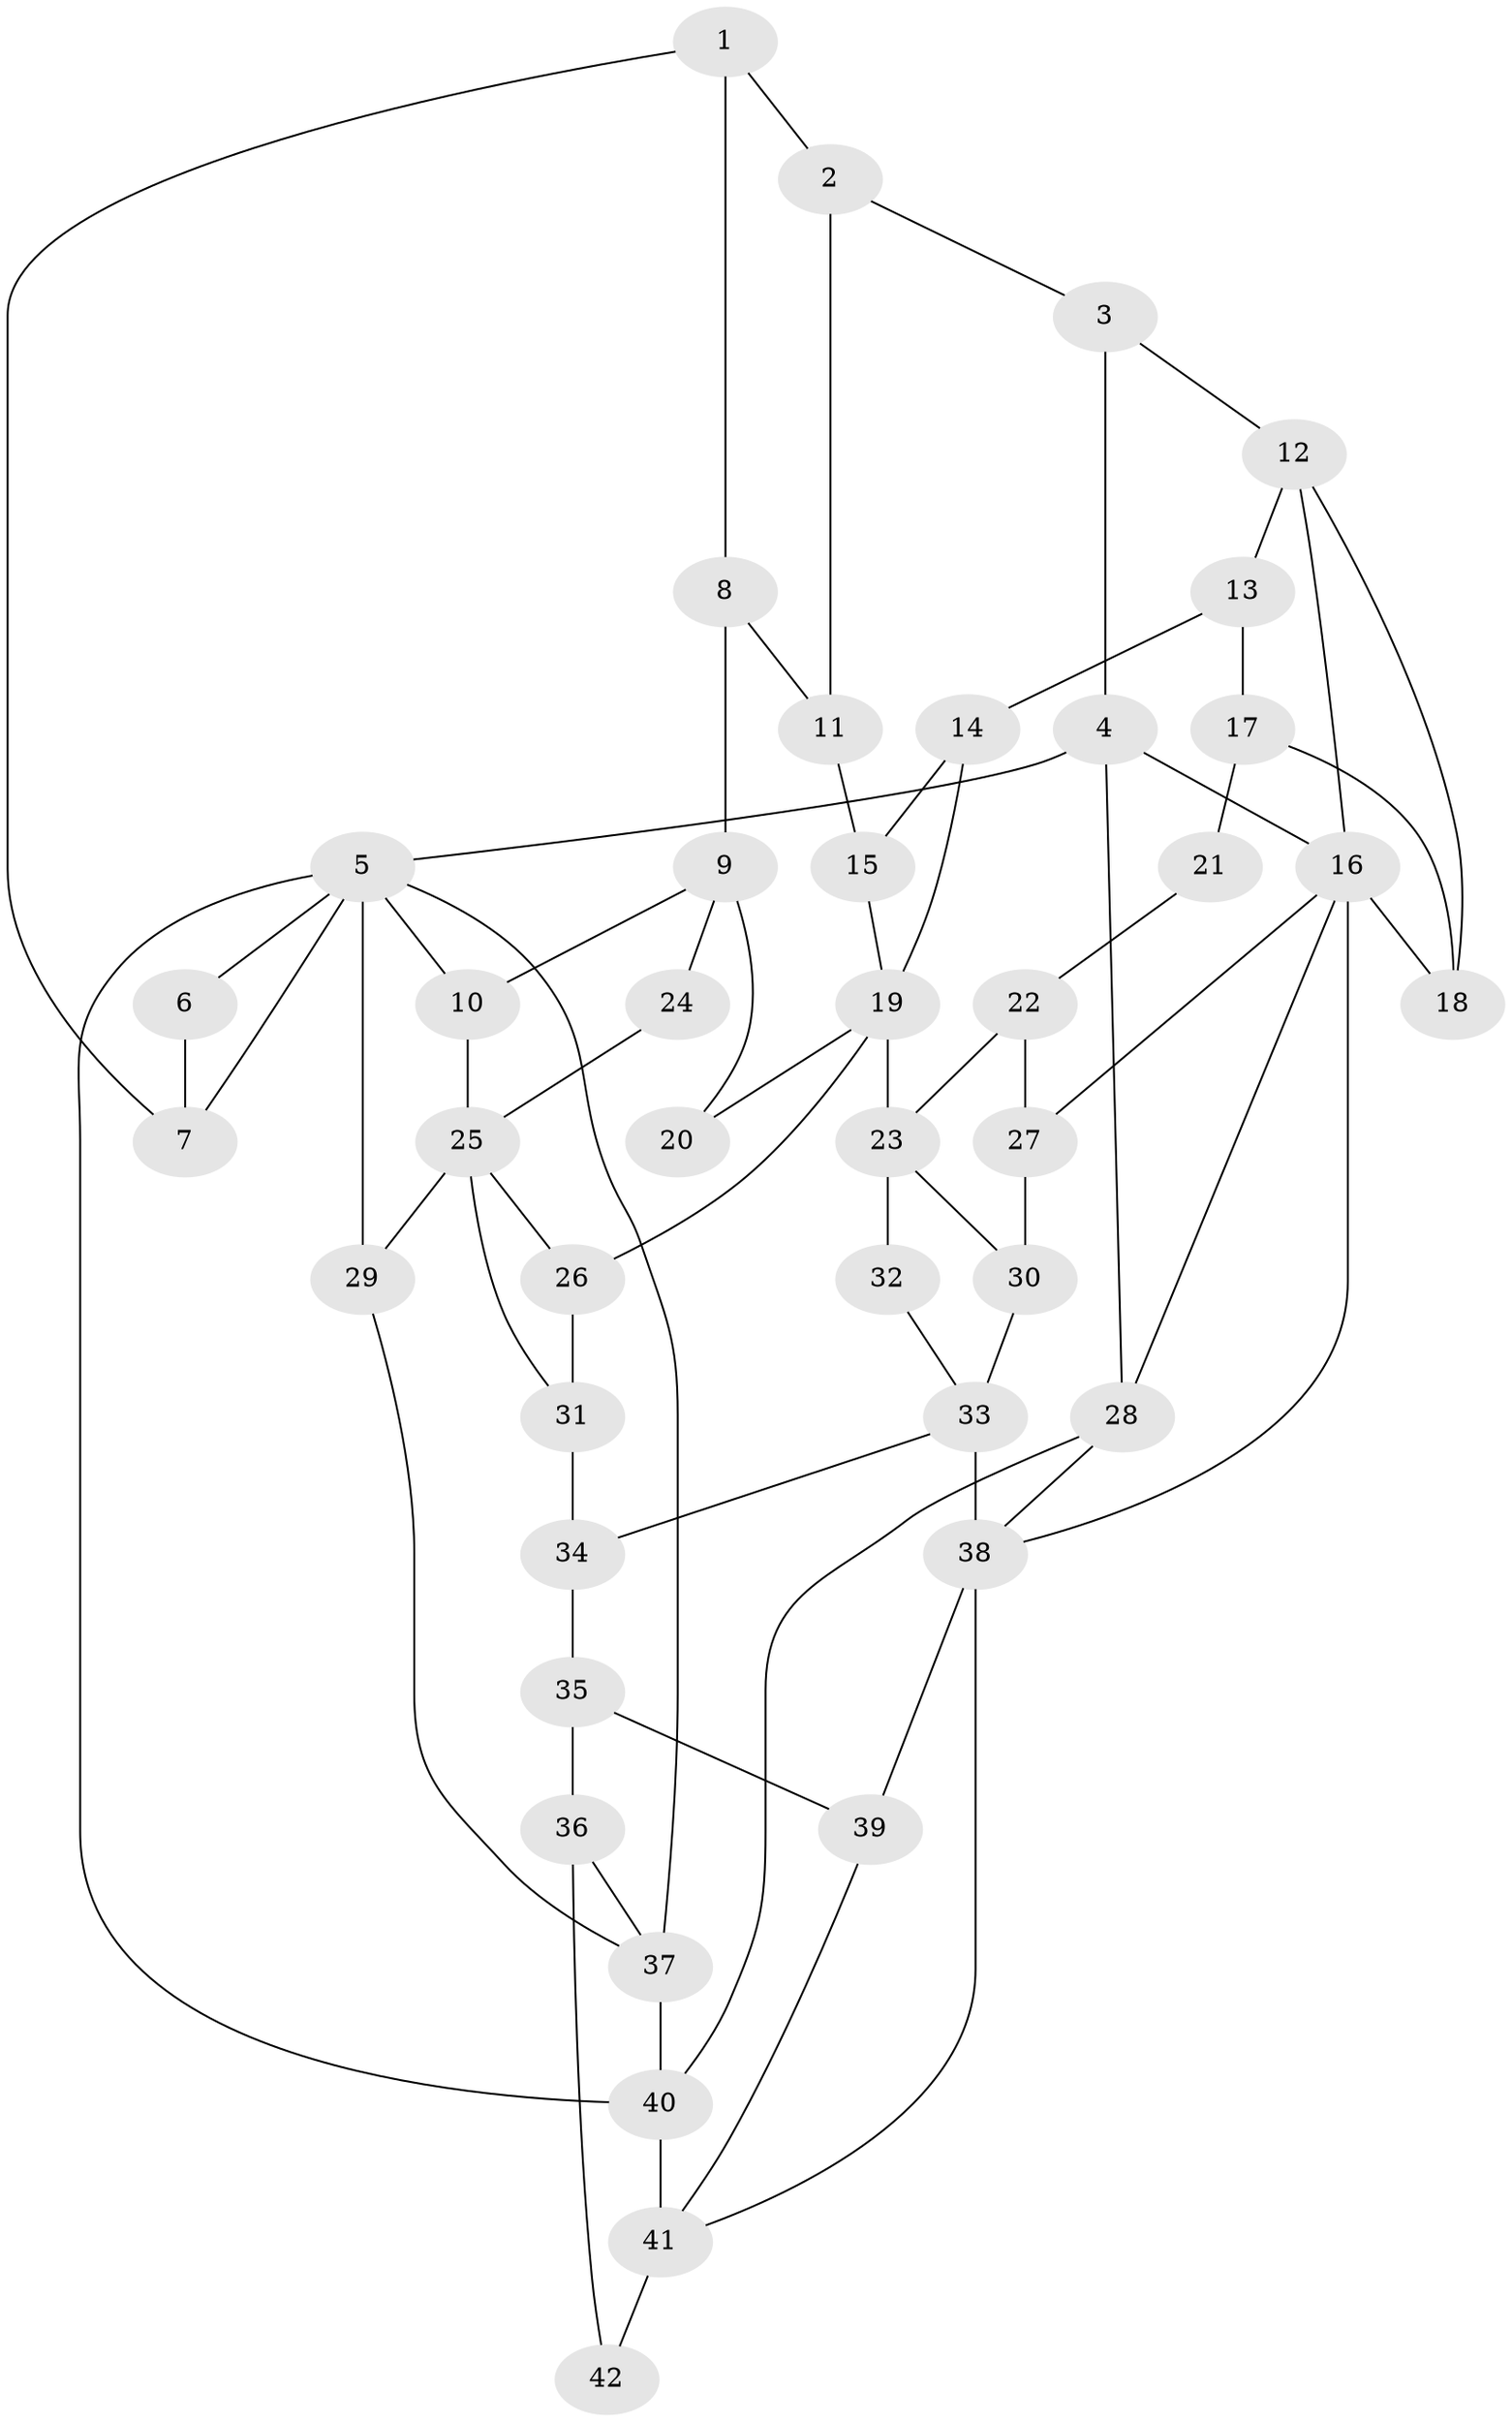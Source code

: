 // original degree distribution, {3: 0.03571428571428571, 4: 0.2261904761904762, 5: 0.5119047619047619, 6: 0.2261904761904762}
// Generated by graph-tools (version 1.1) at 2025/54/03/04/25 22:54:11]
// undirected, 42 vertices, 71 edges
graph export_dot {
  node [color=gray90,style=filled];
  1;
  2;
  3;
  4;
  5;
  6;
  7;
  8;
  9;
  10;
  11;
  12;
  13;
  14;
  15;
  16;
  17;
  18;
  19;
  20;
  21;
  22;
  23;
  24;
  25;
  26;
  27;
  28;
  29;
  30;
  31;
  32;
  33;
  34;
  35;
  36;
  37;
  38;
  39;
  40;
  41;
  42;
  1 -- 2 [weight=1.0];
  1 -- 7 [weight=1.0];
  1 -- 8 [weight=2.0];
  2 -- 3 [weight=1.0];
  2 -- 11 [weight=1.0];
  3 -- 4 [weight=1.0];
  3 -- 12 [weight=1.0];
  4 -- 5 [weight=1.0];
  4 -- 16 [weight=1.0];
  4 -- 28 [weight=1.0];
  5 -- 6 [weight=1.0];
  5 -- 7 [weight=1.0];
  5 -- 10 [weight=1.0];
  5 -- 29 [weight=1.0];
  5 -- 37 [weight=1.0];
  5 -- 40 [weight=1.0];
  6 -- 7 [weight=1.0];
  8 -- 9 [weight=2.0];
  8 -- 11 [weight=1.0];
  9 -- 10 [weight=1.0];
  9 -- 20 [weight=2.0];
  9 -- 24 [weight=1.0];
  10 -- 25 [weight=1.0];
  11 -- 15 [weight=1.0];
  12 -- 13 [weight=1.0];
  12 -- 16 [weight=1.0];
  12 -- 18 [weight=1.0];
  13 -- 14 [weight=1.0];
  13 -- 17 [weight=1.0];
  14 -- 15 [weight=1.0];
  14 -- 19 [weight=1.0];
  15 -- 19 [weight=1.0];
  16 -- 18 [weight=1.0];
  16 -- 27 [weight=1.0];
  16 -- 28 [weight=1.0];
  16 -- 38 [weight=1.0];
  17 -- 18 [weight=1.0];
  17 -- 21 [weight=2.0];
  19 -- 20 [weight=1.0];
  19 -- 23 [weight=2.0];
  19 -- 26 [weight=1.0];
  21 -- 22 [weight=1.0];
  22 -- 23 [weight=1.0];
  22 -- 27 [weight=1.0];
  23 -- 30 [weight=1.0];
  23 -- 32 [weight=2.0];
  24 -- 25 [weight=2.0];
  25 -- 26 [weight=1.0];
  25 -- 29 [weight=1.0];
  25 -- 31 [weight=1.0];
  26 -- 31 [weight=1.0];
  27 -- 30 [weight=1.0];
  28 -- 38 [weight=1.0];
  28 -- 40 [weight=1.0];
  29 -- 37 [weight=1.0];
  30 -- 33 [weight=1.0];
  31 -- 34 [weight=1.0];
  32 -- 33 [weight=1.0];
  33 -- 34 [weight=1.0];
  33 -- 38 [weight=2.0];
  34 -- 35 [weight=2.0];
  35 -- 36 [weight=2.0];
  35 -- 39 [weight=1.0];
  36 -- 37 [weight=2.0];
  36 -- 42 [weight=2.0];
  37 -- 40 [weight=1.0];
  38 -- 39 [weight=1.0];
  38 -- 41 [weight=1.0];
  39 -- 41 [weight=1.0];
  40 -- 41 [weight=1.0];
  41 -- 42 [weight=2.0];
}
